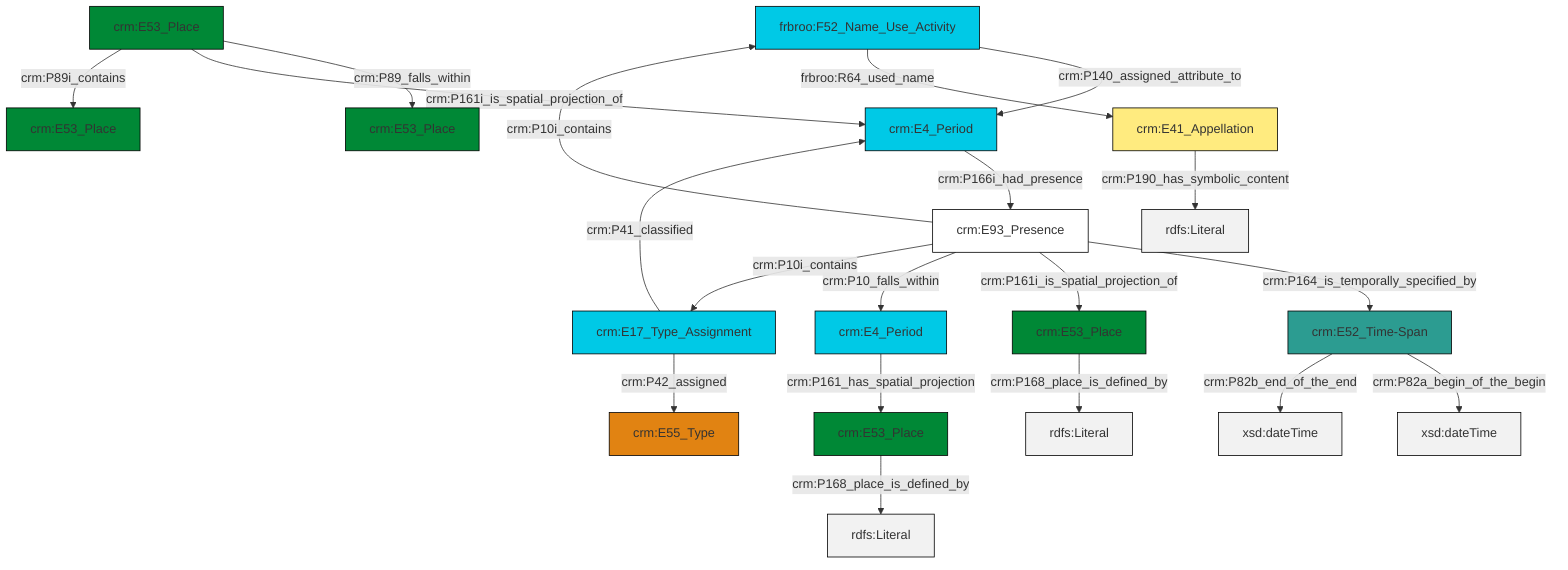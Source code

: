 graph TD
classDef Literal fill:#f2f2f2,stroke:#000000;
classDef CRM_Entity fill:#FFFFFF,stroke:#000000;
classDef Temporal_Entity fill:#00C9E6, stroke:#000000;
classDef Type fill:#E18312, stroke:#000000;
classDef Time-Span fill:#2C9C91, stroke:#000000;
classDef Appellation fill:#FFEB7F, stroke:#000000;
classDef Place fill:#008836, stroke:#000000;
classDef Persistent_Item fill:#B266B2, stroke:#000000;
classDef Conceptual_Object fill:#FFD700, stroke:#000000;
classDef Physical_Thing fill:#D2B48C, stroke:#000000;
classDef Actor fill:#f58aad, stroke:#000000;
classDef PC_Classes fill:#4ce600, stroke:#000000;
classDef Multi fill:#cccccc,stroke:#000000;

0["frbroo:F52_Name_Use_Activity"]:::Temporal_Entity -->|crm:P140_assigned_attribute_to| 1["crm:E4_Period"]:::Temporal_Entity
2["crm:E93_Presence"]:::CRM_Entity -->|crm:P164_is_temporally_specified_by| 3["crm:E52_Time-Span"]:::Time-Span
4["crm:E53_Place"]:::Place -->|crm:P89_falls_within| 5["crm:E53_Place"]:::Place
0["frbroo:F52_Name_Use_Activity"]:::Temporal_Entity -->|frbroo:R64_used_name| 10["crm:E41_Appellation"]:::Appellation
11["crm:E4_Period"]:::Temporal_Entity -->|crm:P161_has_spatial_projection| 12["crm:E53_Place"]:::Place
13["crm:E53_Place"]:::Place -->|crm:P168_place_is_defined_by| 14[rdfs:Literal]:::Literal
4["crm:E53_Place"]:::Place -->|crm:P161i_is_spatial_projection_of| 1["crm:E4_Period"]:::Temporal_Entity
2["crm:E93_Presence"]:::CRM_Entity -->|crm:P161i_is_spatial_projection_of| 13["crm:E53_Place"]:::Place
2["crm:E93_Presence"]:::CRM_Entity -->|crm:P10_falls_within| 11["crm:E4_Period"]:::Temporal_Entity
16["crm:E17_Type_Assignment"]:::Temporal_Entity -->|crm:P42_assigned| 18["crm:E55_Type"]:::Type
2["crm:E93_Presence"]:::CRM_Entity -->|crm:P10i_contains| 0["frbroo:F52_Name_Use_Activity"]:::Temporal_Entity
10["crm:E41_Appellation"]:::Appellation -->|crm:P190_has_symbolic_content| 21[rdfs:Literal]:::Literal
3["crm:E52_Time-Span"]:::Time-Span -->|crm:P82a_begin_of_the_begin| 23[xsd:dateTime]:::Literal
4["crm:E53_Place"]:::Place -->|crm:P89i_contains| 6["crm:E53_Place"]:::Place
2["crm:E93_Presence"]:::CRM_Entity -->|crm:P10i_contains| 16["crm:E17_Type_Assignment"]:::Temporal_Entity
3["crm:E52_Time-Span"]:::Time-Span -->|crm:P82b_end_of_the_end| 26[xsd:dateTime]:::Literal
12["crm:E53_Place"]:::Place -->|crm:P168_place_is_defined_by| 27[rdfs:Literal]:::Literal
1["crm:E4_Period"]:::Temporal_Entity -->|crm:P166i_had_presence| 2["crm:E93_Presence"]:::CRM_Entity
16["crm:E17_Type_Assignment"]:::Temporal_Entity -->|crm:P41_classified| 1["crm:E4_Period"]:::Temporal_Entity
